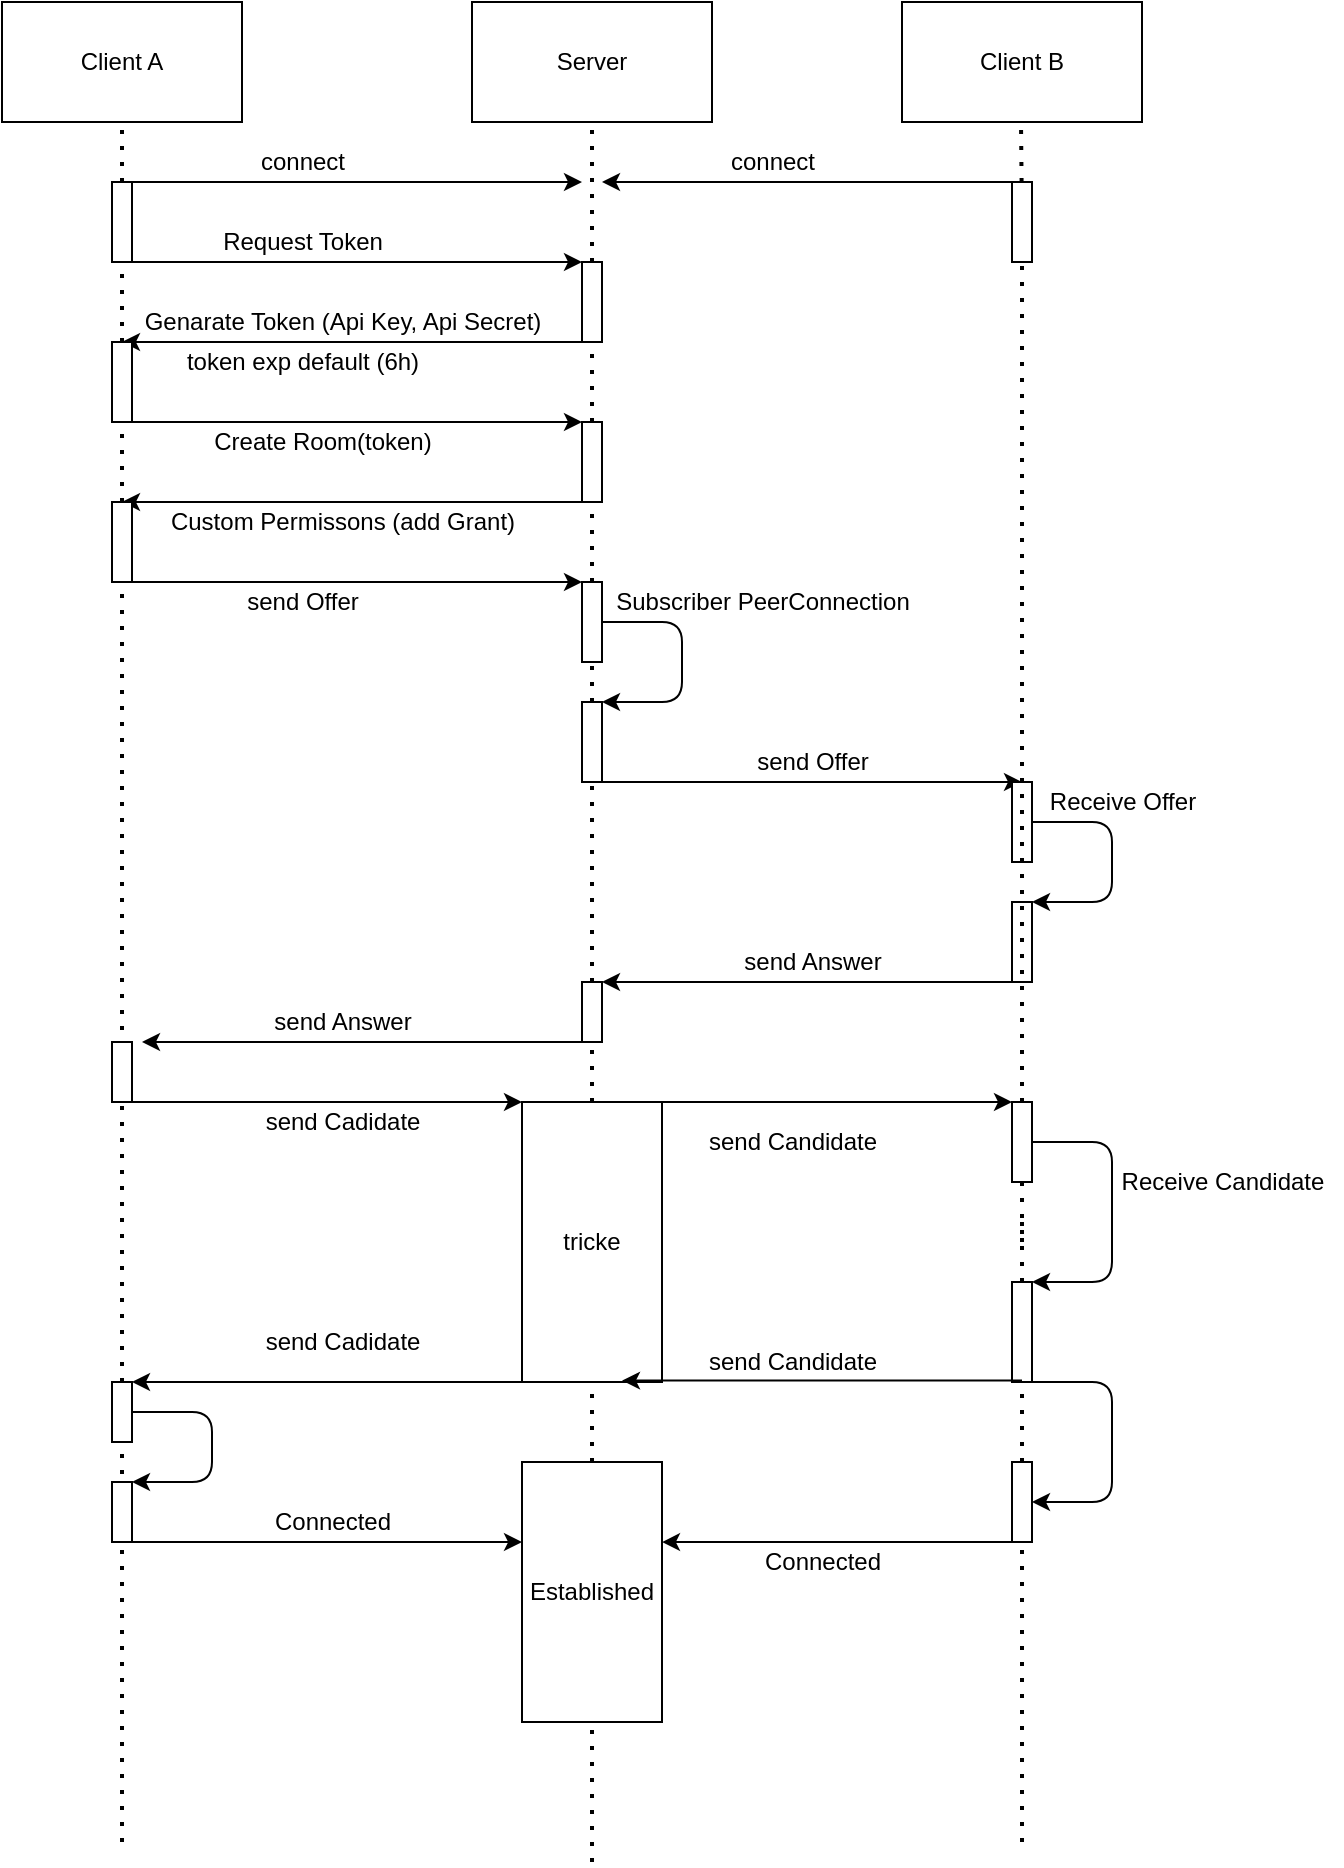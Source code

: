<mxfile>
    <diagram id="mpK-jW6pGtBx1OoPMD7t" name="ServerSDK">
        <mxGraphModel dx="820" dy="575" grid="1" gridSize="10" guides="1" tooltips="1" connect="1" arrows="1" fold="1" page="1" pageScale="1" pageWidth="850" pageHeight="1100" math="0" shadow="0">
            <root>
                <mxCell id="0"/>
                <mxCell id="1" parent="0"/>
                <mxCell id="2" value="Client A" style="rounded=0;whiteSpace=wrap;html=1;" parent="1" vertex="1">
                    <mxGeometry x="70" y="70" width="120" height="60" as="geometry"/>
                </mxCell>
                <mxCell id="3" value="Server" style="rounded=0;whiteSpace=wrap;html=1;" parent="1" vertex="1">
                    <mxGeometry x="305" y="70" width="120" height="60" as="geometry"/>
                </mxCell>
                <mxCell id="4" value="Client B" style="rounded=0;whiteSpace=wrap;html=1;" parent="1" vertex="1">
                    <mxGeometry x="520" y="70" width="120" height="60" as="geometry"/>
                </mxCell>
                <mxCell id="5" value="" style="endArrow=none;dashed=1;html=1;dashPattern=1 3;strokeWidth=2;entryX=0.5;entryY=1;entryDx=0;entryDy=0;startArrow=none;" parent="1" source="8" target="2" edge="1">
                    <mxGeometry width="50" height="50" relative="1" as="geometry">
                        <mxPoint x="130" y="520" as="sourcePoint"/>
                        <mxPoint x="210" y="290" as="targetPoint"/>
                    </mxGeometry>
                </mxCell>
                <mxCell id="6" value="" style="endArrow=none;dashed=1;html=1;dashPattern=1 3;strokeWidth=2;entryX=0.5;entryY=1;entryDx=0;entryDy=0;startArrow=none;" parent="1" edge="1" source="wz0Tx5kWhO18PUsWTQd2-83">
                    <mxGeometry width="50" height="50" relative="1" as="geometry">
                        <mxPoint x="580" y="830" as="sourcePoint"/>
                        <mxPoint x="579.5" y="130" as="targetPoint"/>
                    </mxGeometry>
                </mxCell>
                <mxCell id="7" value="" style="endArrow=none;dashed=1;html=1;dashPattern=1 3;strokeWidth=2;entryX=0.5;entryY=1;entryDx=0;entryDy=0;startArrow=none;" parent="1" source="13" target="3" edge="1">
                    <mxGeometry width="50" height="50" relative="1" as="geometry">
                        <mxPoint x="339.5" y="520" as="sourcePoint"/>
                        <mxPoint x="339.5" y="130" as="targetPoint"/>
                    </mxGeometry>
                </mxCell>
                <mxCell id="8" value="" style="rounded=0;whiteSpace=wrap;html=1;" parent="1" vertex="1">
                    <mxGeometry x="125" y="160" width="10" height="40" as="geometry"/>
                </mxCell>
                <mxCell id="9" value="" style="endArrow=none;dashed=1;html=1;dashPattern=1 3;strokeWidth=2;entryX=0.5;entryY=1;entryDx=0;entryDy=0;startArrow=none;" parent="1" target="8" edge="1" source="26">
                    <mxGeometry width="50" height="50" relative="1" as="geometry">
                        <mxPoint x="130" y="520" as="sourcePoint"/>
                        <mxPoint x="130" y="130" as="targetPoint"/>
                    </mxGeometry>
                </mxCell>
                <mxCell id="10" value="" style="endArrow=classic;html=1;exitX=0.25;exitY=1;exitDx=0;exitDy=0;entryX=0;entryY=0;entryDx=0;entryDy=0;" parent="1" source="8" target="13" edge="1">
                    <mxGeometry width="50" height="50" relative="1" as="geometry">
                        <mxPoint x="210" y="300" as="sourcePoint"/>
                        <mxPoint x="340" y="200" as="targetPoint"/>
                    </mxGeometry>
                </mxCell>
                <mxCell id="11" value="Request Token" style="text;html=1;align=center;verticalAlign=middle;resizable=0;points=[];autosize=1;strokeColor=none;fillColor=none;" parent="1" vertex="1">
                    <mxGeometry x="170" y="180" width="100" height="20" as="geometry"/>
                </mxCell>
                <mxCell id="13" value="" style="rounded=0;whiteSpace=wrap;html=1;" parent="1" vertex="1">
                    <mxGeometry x="360" y="200" width="10" height="40" as="geometry"/>
                </mxCell>
                <mxCell id="14" value="" style="endArrow=none;dashed=1;html=1;dashPattern=1 3;strokeWidth=2;entryX=0.5;entryY=1;entryDx=0;entryDy=0;startArrow=none;" parent="1" target="13" edge="1" source="24">
                    <mxGeometry width="50" height="50" relative="1" as="geometry">
                        <mxPoint x="364.5" y="520" as="sourcePoint"/>
                        <mxPoint x="364.5" y="130" as="targetPoint"/>
                    </mxGeometry>
                </mxCell>
                <mxCell id="15" value="" style="endArrow=classic;html=1;exitX=0.25;exitY=1;exitDx=0;exitDy=0;" parent="1" source="13" edge="1">
                    <mxGeometry width="50" height="50" relative="1" as="geometry">
                        <mxPoint x="260" y="370" as="sourcePoint"/>
                        <mxPoint x="130" y="240" as="targetPoint"/>
                    </mxGeometry>
                </mxCell>
                <mxCell id="16" value="Genarate Token (Api Key, Api Secret)" style="text;html=1;align=center;verticalAlign=middle;resizable=0;points=[];autosize=1;strokeColor=none;fillColor=none;" parent="1" vertex="1">
                    <mxGeometry x="135" y="220" width="210" height="20" as="geometry"/>
                </mxCell>
                <mxCell id="18" value="token exp default (6h)" style="text;html=1;align=center;verticalAlign=middle;resizable=0;points=[];autosize=1;strokeColor=none;fillColor=none;" parent="1" vertex="1">
                    <mxGeometry x="155" y="240" width="130" height="20" as="geometry"/>
                </mxCell>
                <mxCell id="19" value="" style="rounded=0;whiteSpace=wrap;html=1;" parent="1" vertex="1">
                    <mxGeometry x="125" y="240" width="10" height="40" as="geometry"/>
                </mxCell>
                <mxCell id="20" value="" style="endArrow=classic;html=1;exitX=0.5;exitY=1;exitDx=0;exitDy=0;" parent="1" source="19" edge="1">
                    <mxGeometry width="50" height="50" relative="1" as="geometry">
                        <mxPoint x="160" y="370" as="sourcePoint"/>
                        <mxPoint x="360" y="280" as="targetPoint"/>
                    </mxGeometry>
                </mxCell>
                <mxCell id="22" value="Create Room(token)" style="text;html=1;align=center;verticalAlign=middle;resizable=0;points=[];autosize=1;strokeColor=none;fillColor=none;" parent="1" vertex="1">
                    <mxGeometry x="170" y="280" width="120" height="20" as="geometry"/>
                </mxCell>
                <mxCell id="23" value="" style="endArrow=classic;html=1;exitX=0.25;exitY=1;exitDx=0;exitDy=0;" edge="1" parent="1" source="24">
                    <mxGeometry width="50" height="50" relative="1" as="geometry">
                        <mxPoint x="370" y="340" as="sourcePoint"/>
                        <mxPoint x="130" y="320" as="targetPoint"/>
                    </mxGeometry>
                </mxCell>
                <mxCell id="24" value="" style="rounded=0;whiteSpace=wrap;html=1;" vertex="1" parent="1">
                    <mxGeometry x="360" y="280" width="10" height="40" as="geometry"/>
                </mxCell>
                <mxCell id="25" value="" style="endArrow=none;dashed=1;html=1;dashPattern=1 3;strokeWidth=2;entryX=0.5;entryY=1;entryDx=0;entryDy=0;startArrow=none;" edge="1" parent="1" source="30" target="24">
                    <mxGeometry width="50" height="50" relative="1" as="geometry">
                        <mxPoint x="364.5" y="520" as="sourcePoint"/>
                        <mxPoint x="365" y="240" as="targetPoint"/>
                    </mxGeometry>
                </mxCell>
                <mxCell id="26" value="" style="rounded=0;whiteSpace=wrap;html=1;" vertex="1" parent="1">
                    <mxGeometry x="125" y="320" width="10" height="40" as="geometry"/>
                </mxCell>
                <mxCell id="27" value="" style="endArrow=none;dashed=1;html=1;dashPattern=1 3;strokeWidth=2;entryX=0.5;entryY=1;entryDx=0;entryDy=0;startArrow=none;" edge="1" parent="1" source="66" target="26">
                    <mxGeometry width="50" height="50" relative="1" as="geometry">
                        <mxPoint x="130" y="840" as="sourcePoint"/>
                        <mxPoint x="130" y="200" as="targetPoint"/>
                    </mxGeometry>
                </mxCell>
                <mxCell id="28" value="Custom Permissons (add Grant)" style="text;html=1;align=center;verticalAlign=middle;resizable=0;points=[];autosize=1;strokeColor=none;fillColor=none;" vertex="1" parent="1">
                    <mxGeometry x="145" y="320" width="190" height="20" as="geometry"/>
                </mxCell>
                <mxCell id="29" value="" style="endArrow=classic;html=1;exitX=0.5;exitY=1;exitDx=0;exitDy=0;" edge="1" parent="1" source="26">
                    <mxGeometry width="50" height="50" relative="1" as="geometry">
                        <mxPoint x="145" y="400" as="sourcePoint"/>
                        <mxPoint x="360" y="360" as="targetPoint"/>
                    </mxGeometry>
                </mxCell>
                <mxCell id="30" value="" style="rounded=0;whiteSpace=wrap;html=1;" vertex="1" parent="1">
                    <mxGeometry x="360" y="360" width="10" height="40" as="geometry"/>
                </mxCell>
                <mxCell id="31" value="" style="endArrow=none;dashed=1;html=1;dashPattern=1 3;strokeWidth=2;entryX=0.5;entryY=1;entryDx=0;entryDy=0;startArrow=none;" edge="1" parent="1" source="35" target="30">
                    <mxGeometry width="50" height="50" relative="1" as="geometry">
                        <mxPoint x="364.5" y="520" as="sourcePoint"/>
                        <mxPoint x="365" y="320" as="targetPoint"/>
                    </mxGeometry>
                </mxCell>
                <mxCell id="32" value="send Offer" style="text;html=1;align=center;verticalAlign=middle;resizable=0;points=[];autosize=1;strokeColor=none;fillColor=none;" vertex="1" parent="1">
                    <mxGeometry x="185" y="360" width="70" height="20" as="geometry"/>
                </mxCell>
                <mxCell id="33" value="" style="endArrow=classic;html=1;exitX=1;exitY=0.5;exitDx=0;exitDy=0;entryX=1;entryY=0;entryDx=0;entryDy=0;" edge="1" parent="1" source="30" target="35">
                    <mxGeometry width="50" height="50" relative="1" as="geometry">
                        <mxPoint x="140" y="450" as="sourcePoint"/>
                        <mxPoint x="365" y="420" as="targetPoint"/>
                        <Array as="points">
                            <mxPoint x="410" y="380"/>
                            <mxPoint x="410" y="420"/>
                        </Array>
                    </mxGeometry>
                </mxCell>
                <mxCell id="34" value="Subscriber PeerConnection" style="text;html=1;align=center;verticalAlign=middle;resizable=0;points=[];autosize=1;strokeColor=none;fillColor=none;" vertex="1" parent="1">
                    <mxGeometry x="370" y="360" width="160" height="20" as="geometry"/>
                </mxCell>
                <mxCell id="35" value="" style="rounded=0;whiteSpace=wrap;html=1;" vertex="1" parent="1">
                    <mxGeometry x="360" y="420" width="10" height="40" as="geometry"/>
                </mxCell>
                <mxCell id="36" value="" style="endArrow=none;dashed=1;html=1;dashPattern=1 3;strokeWidth=2;entryX=0.5;entryY=1;entryDx=0;entryDy=0;startArrow=none;" edge="1" parent="1" source="45" target="35">
                    <mxGeometry width="50" height="50" relative="1" as="geometry">
                        <mxPoint x="365" y="710" as="sourcePoint"/>
                        <mxPoint x="365" y="400" as="targetPoint"/>
                    </mxGeometry>
                </mxCell>
                <mxCell id="37" value="" style="endArrow=classic;html=1;exitX=0.5;exitY=1;exitDx=0;exitDy=0;" edge="1" parent="1">
                    <mxGeometry width="50" height="50" relative="1" as="geometry">
                        <mxPoint x="360" y="460" as="sourcePoint"/>
                        <mxPoint x="580" y="460" as="targetPoint"/>
                    </mxGeometry>
                </mxCell>
                <mxCell id="38" value="send Offer" style="text;html=1;align=center;verticalAlign=middle;resizable=0;points=[];autosize=1;strokeColor=none;fillColor=none;" vertex="1" parent="1">
                    <mxGeometry x="440" y="440" width="70" height="20" as="geometry"/>
                </mxCell>
                <mxCell id="39" value="" style="rounded=0;whiteSpace=wrap;html=1;" vertex="1" parent="1">
                    <mxGeometry x="575" y="460" width="10" height="40" as="geometry"/>
                </mxCell>
                <mxCell id="40" value="" style="endArrow=classic;html=1;exitX=1;exitY=0.5;exitDx=0;exitDy=0;entryX=1;entryY=0;entryDx=0;entryDy=0;" edge="1" parent="1">
                    <mxGeometry width="50" height="50" relative="1" as="geometry">
                        <mxPoint x="585" y="480" as="sourcePoint"/>
                        <mxPoint x="585" y="520" as="targetPoint"/>
                        <Array as="points">
                            <mxPoint x="625" y="480"/>
                            <mxPoint x="625" y="520"/>
                        </Array>
                    </mxGeometry>
                </mxCell>
                <mxCell id="41" value="" style="rounded=0;whiteSpace=wrap;html=1;" vertex="1" parent="1">
                    <mxGeometry x="575" y="520" width="10" height="40" as="geometry"/>
                </mxCell>
                <mxCell id="42" value="" style="endArrow=classic;html=1;exitX=0.25;exitY=1;exitDx=0;exitDy=0;" edge="1" parent="1" source="41">
                    <mxGeometry width="50" height="50" relative="1" as="geometry">
                        <mxPoint x="370" y="470" as="sourcePoint"/>
                        <mxPoint x="370" y="560" as="targetPoint"/>
                    </mxGeometry>
                </mxCell>
                <mxCell id="43" value="Receive Offer" style="text;html=1;align=center;verticalAlign=middle;resizable=0;points=[];autosize=1;strokeColor=none;fillColor=none;" vertex="1" parent="1">
                    <mxGeometry x="585" y="460" width="90" height="20" as="geometry"/>
                </mxCell>
                <mxCell id="44" value="send Answer" style="text;html=1;align=center;verticalAlign=middle;resizable=0;points=[];autosize=1;strokeColor=none;fillColor=none;" vertex="1" parent="1">
                    <mxGeometry x="435" y="540" width="80" height="20" as="geometry"/>
                </mxCell>
                <mxCell id="45" value="" style="rounded=0;whiteSpace=wrap;html=1;" vertex="1" parent="1">
                    <mxGeometry x="360" y="560" width="10" height="30" as="geometry"/>
                </mxCell>
                <mxCell id="46" value="" style="endArrow=none;dashed=1;html=1;dashPattern=1 3;strokeWidth=2;entryX=0.5;entryY=1;entryDx=0;entryDy=0;startArrow=none;" edge="1" parent="1" source="51" target="45">
                    <mxGeometry width="50" height="50" relative="1" as="geometry">
                        <mxPoint x="365" y="710" as="sourcePoint"/>
                        <mxPoint x="365" y="460" as="targetPoint"/>
                    </mxGeometry>
                </mxCell>
                <mxCell id="47" value="" style="endArrow=classic;html=1;exitX=0.25;exitY=1;exitDx=0;exitDy=0;" edge="1" parent="1">
                    <mxGeometry width="50" height="50" relative="1" as="geometry">
                        <mxPoint x="362.5" y="590" as="sourcePoint"/>
                        <mxPoint x="140" y="590" as="targetPoint"/>
                    </mxGeometry>
                </mxCell>
                <mxCell id="48" value="" style="rounded=0;whiteSpace=wrap;html=1;" vertex="1" parent="1">
                    <mxGeometry x="125" y="590" width="10" height="30" as="geometry"/>
                </mxCell>
                <mxCell id="49" value="send Answer" style="text;html=1;align=center;verticalAlign=middle;resizable=0;points=[];autosize=1;strokeColor=none;fillColor=none;" vertex="1" parent="1">
                    <mxGeometry x="200" y="570" width="80" height="20" as="geometry"/>
                </mxCell>
                <mxCell id="50" value="" style="endArrow=classic;html=1;exitX=0.5;exitY=1;exitDx=0;exitDy=0;entryX=0;entryY=0;entryDx=0;entryDy=0;" edge="1" parent="1" target="51">
                    <mxGeometry width="50" height="50" relative="1" as="geometry">
                        <mxPoint x="130" y="620" as="sourcePoint"/>
                        <mxPoint x="360" y="620" as="targetPoint"/>
                    </mxGeometry>
                </mxCell>
                <mxCell id="51" value="tricke" style="rounded=0;whiteSpace=wrap;html=1;" vertex="1" parent="1">
                    <mxGeometry x="330" y="620" width="70" height="140" as="geometry"/>
                </mxCell>
                <mxCell id="52" value="" style="endArrow=none;dashed=1;html=1;dashPattern=1 3;strokeWidth=2;entryX=0.5;entryY=1;entryDx=0;entryDy=0;startArrow=none;" edge="1" parent="1" source="75" target="51">
                    <mxGeometry width="50" height="50" relative="1" as="geometry">
                        <mxPoint x="365" y="1000" as="sourcePoint"/>
                        <mxPoint x="365" y="590" as="targetPoint"/>
                    </mxGeometry>
                </mxCell>
                <mxCell id="53" value="send Cadidate" style="text;html=1;align=center;verticalAlign=middle;resizable=0;points=[];autosize=1;strokeColor=none;fillColor=none;" vertex="1" parent="1">
                    <mxGeometry x="195" y="620" width="90" height="20" as="geometry"/>
                </mxCell>
                <mxCell id="54" value="" style="endArrow=classic;html=1;exitX=0.5;exitY=0;exitDx=0;exitDy=0;entryX=0;entryY=0;entryDx=0;entryDy=0;" edge="1" parent="1" source="51" target="58">
                    <mxGeometry width="50" height="50" relative="1" as="geometry">
                        <mxPoint x="360" y="650" as="sourcePoint"/>
                        <mxPoint x="580" y="620" as="targetPoint"/>
                    </mxGeometry>
                </mxCell>
                <mxCell id="55" value="send Candidate" style="text;html=1;align=center;verticalAlign=middle;resizable=0;points=[];autosize=1;strokeColor=none;fillColor=none;" vertex="1" parent="1">
                    <mxGeometry x="415" y="630" width="100" height="20" as="geometry"/>
                </mxCell>
                <mxCell id="57" value="" style="endArrow=none;dashed=1;html=1;dashPattern=1 3;strokeWidth=2;entryX=0.5;entryY=1;entryDx=0;entryDy=0;" edge="1" parent="1">
                    <mxGeometry width="50" height="50" relative="1" as="geometry">
                        <mxPoint x="580" y="680" as="sourcePoint"/>
                        <mxPoint x="580" y="690" as="targetPoint"/>
                    </mxGeometry>
                </mxCell>
                <mxCell id="59" value="" style="endArrow=classic;html=1;exitX=1;exitY=0.5;exitDx=0;exitDy=0;entryX=1;entryY=0;entryDx=0;entryDy=0;" edge="1" parent="1" source="58">
                    <mxGeometry width="50" height="50" relative="1" as="geometry">
                        <mxPoint x="585" y="670.0" as="sourcePoint"/>
                        <mxPoint x="585" y="710.0" as="targetPoint"/>
                        <Array as="points">
                            <mxPoint x="625" y="640"/>
                            <mxPoint x="625" y="710"/>
                        </Array>
                    </mxGeometry>
                </mxCell>
                <mxCell id="60" value="" style="rounded=0;whiteSpace=wrap;html=1;" vertex="1" parent="1">
                    <mxGeometry x="575" y="710" width="10" height="50" as="geometry"/>
                </mxCell>
                <mxCell id="61" value="" style="endArrow=none;dashed=1;html=1;dashPattern=1 3;strokeWidth=2;entryX=0.5;entryY=1;entryDx=0;entryDy=0;startArrow=none;" edge="1" parent="1" source="79" target="60">
                    <mxGeometry width="50" height="50" relative="1" as="geometry">
                        <mxPoint x="580" y="990" as="sourcePoint"/>
                        <mxPoint x="579.5" y="130" as="targetPoint"/>
                    </mxGeometry>
                </mxCell>
                <mxCell id="62" value="Receive Candidate" style="text;html=1;align=center;verticalAlign=middle;resizable=0;points=[];autosize=1;strokeColor=none;fillColor=none;" vertex="1" parent="1">
                    <mxGeometry x="620" y="650" width="120" height="20" as="geometry"/>
                </mxCell>
                <mxCell id="63" value="" style="endArrow=classic;html=1;" edge="1" parent="1">
                    <mxGeometry width="50" height="50" relative="1" as="geometry">
                        <mxPoint x="580" y="759.31" as="sourcePoint"/>
                        <mxPoint x="380.0" y="759.31" as="targetPoint"/>
                    </mxGeometry>
                </mxCell>
                <mxCell id="64" value="send Candidate" style="text;html=1;align=center;verticalAlign=middle;resizable=0;points=[];autosize=1;strokeColor=none;fillColor=none;" vertex="1" parent="1">
                    <mxGeometry x="415" y="740" width="100" height="20" as="geometry"/>
                </mxCell>
                <mxCell id="65" value="" style="endArrow=classic;html=1;exitX=0;exitY=1;exitDx=0;exitDy=0;entryX=1;entryY=0;entryDx=0;entryDy=0;" edge="1" parent="1" source="51" target="66">
                    <mxGeometry width="50" height="50" relative="1" as="geometry">
                        <mxPoint x="590" y="760" as="sourcePoint"/>
                        <mxPoint x="130" y="750" as="targetPoint"/>
                    </mxGeometry>
                </mxCell>
                <mxCell id="66" value="" style="rounded=0;whiteSpace=wrap;html=1;" vertex="1" parent="1">
                    <mxGeometry x="125" y="760" width="10" height="30" as="geometry"/>
                </mxCell>
                <mxCell id="67" value="" style="endArrow=none;dashed=1;html=1;dashPattern=1 3;strokeWidth=2;entryX=0.5;entryY=1;entryDx=0;entryDy=0;" edge="1" parent="1" target="66">
                    <mxGeometry width="50" height="50" relative="1" as="geometry">
                        <mxPoint x="130" y="990" as="sourcePoint"/>
                        <mxPoint x="130" y="360" as="targetPoint"/>
                    </mxGeometry>
                </mxCell>
                <mxCell id="58" value="" style="rounded=0;whiteSpace=wrap;html=1;" vertex="1" parent="1">
                    <mxGeometry x="575" y="620" width="10" height="40" as="geometry"/>
                </mxCell>
                <mxCell id="68" value="" style="endArrow=none;dashed=1;html=1;dashPattern=1 3;strokeWidth=2;entryX=0.5;entryY=1;entryDx=0;entryDy=0;startArrow=none;" edge="1" parent="1" source="60" target="58">
                    <mxGeometry width="50" height="50" relative="1" as="geometry">
                        <mxPoint x="579.983" y="710" as="sourcePoint"/>
                        <mxPoint x="579.5" y="130" as="targetPoint"/>
                    </mxGeometry>
                </mxCell>
                <mxCell id="69" value="send Cadidate" style="text;html=1;align=center;verticalAlign=middle;resizable=0;points=[];autosize=1;strokeColor=none;fillColor=none;" vertex="1" parent="1">
                    <mxGeometry x="195" y="730" width="90" height="20" as="geometry"/>
                </mxCell>
                <mxCell id="71" value="" style="endArrow=classic;html=1;exitX=1;exitY=0.5;exitDx=0;exitDy=0;entryX=1;entryY=0;entryDx=0;entryDy=0;" edge="1" parent="1" source="66">
                    <mxGeometry width="50" height="50" relative="1" as="geometry">
                        <mxPoint x="135" y="770" as="sourcePoint"/>
                        <mxPoint x="135" y="810" as="targetPoint"/>
                        <Array as="points">
                            <mxPoint x="175" y="775"/>
                            <mxPoint x="175" y="810"/>
                        </Array>
                    </mxGeometry>
                </mxCell>
                <mxCell id="72" value="" style="rounded=0;whiteSpace=wrap;html=1;" vertex="1" parent="1">
                    <mxGeometry x="125" y="810" width="10" height="30" as="geometry"/>
                </mxCell>
                <mxCell id="73" value="" style="endArrow=classic;html=1;exitX=0.75;exitY=1;exitDx=0;exitDy=0;entryX=0;entryY=0.308;entryDx=0;entryDy=0;entryPerimeter=0;" edge="1" parent="1" source="72" target="75">
                    <mxGeometry width="50" height="50" relative="1" as="geometry">
                        <mxPoint x="140" y="630" as="sourcePoint"/>
                        <mxPoint x="360" y="840" as="targetPoint"/>
                    </mxGeometry>
                </mxCell>
                <mxCell id="74" value="Connected" style="text;html=1;align=center;verticalAlign=middle;resizable=0;points=[];autosize=1;strokeColor=none;fillColor=none;" vertex="1" parent="1">
                    <mxGeometry x="200" y="820" width="70" height="20" as="geometry"/>
                </mxCell>
                <mxCell id="75" value="Established" style="rounded=0;whiteSpace=wrap;html=1;" vertex="1" parent="1">
                    <mxGeometry x="330" y="800" width="70" height="130" as="geometry"/>
                </mxCell>
                <mxCell id="76" value="" style="endArrow=none;dashed=1;html=1;dashPattern=1 3;strokeWidth=2;entryX=0.5;entryY=1;entryDx=0;entryDy=0;" edge="1" parent="1" target="75">
                    <mxGeometry width="50" height="50" relative="1" as="geometry">
                        <mxPoint x="365" y="1000" as="sourcePoint"/>
                        <mxPoint x="365" y="750" as="targetPoint"/>
                    </mxGeometry>
                </mxCell>
                <mxCell id="77" value="" style="endArrow=classic;html=1;exitX=0.5;exitY=1;exitDx=0;exitDy=0;entryX=1;entryY=0.308;entryDx=0;entryDy=0;entryPerimeter=0;" edge="1" parent="1" source="79" target="75">
                    <mxGeometry width="50" height="50" relative="1" as="geometry">
                        <mxPoint x="580" y="833" as="sourcePoint"/>
                        <mxPoint x="410" y="840" as="targetPoint"/>
                    </mxGeometry>
                </mxCell>
                <mxCell id="78" value="Connected" style="text;html=1;align=center;verticalAlign=middle;resizable=0;points=[];autosize=1;strokeColor=none;fillColor=none;" vertex="1" parent="1">
                    <mxGeometry x="445" y="840" width="70" height="20" as="geometry"/>
                </mxCell>
                <mxCell id="79" value="" style="rounded=0;whiteSpace=wrap;html=1;" vertex="1" parent="1">
                    <mxGeometry x="575" y="800" width="10" height="40" as="geometry"/>
                </mxCell>
                <mxCell id="80" value="" style="endArrow=none;dashed=1;html=1;dashPattern=1 3;strokeWidth=2;entryX=0.5;entryY=1;entryDx=0;entryDy=0;startArrow=none;" edge="1" parent="1" target="79">
                    <mxGeometry width="50" height="50" relative="1" as="geometry">
                        <mxPoint x="580" y="990" as="sourcePoint"/>
                        <mxPoint x="580" y="750" as="targetPoint"/>
                    </mxGeometry>
                </mxCell>
                <mxCell id="81" value="" style="endArrow=classic;html=1;exitX=1;exitY=1;exitDx=0;exitDy=0;entryX=1;entryY=0;entryDx=0;entryDy=0;" edge="1" parent="1" source="60">
                    <mxGeometry width="50" height="50" relative="1" as="geometry">
                        <mxPoint x="585" y="750" as="sourcePoint"/>
                        <mxPoint x="585" y="820" as="targetPoint"/>
                        <Array as="points">
                            <mxPoint x="625" y="760"/>
                            <mxPoint x="625" y="820"/>
                        </Array>
                    </mxGeometry>
                </mxCell>
                <mxCell id="wz0Tx5kWhO18PUsWTQd2-81" value="" style="endArrow=classic;html=1;exitX=0.5;exitY=0;exitDx=0;exitDy=0;" edge="1" parent="1" source="8">
                    <mxGeometry width="50" height="50" relative="1" as="geometry">
                        <mxPoint x="490" y="230" as="sourcePoint"/>
                        <mxPoint x="360" y="160" as="targetPoint"/>
                    </mxGeometry>
                </mxCell>
                <mxCell id="wz0Tx5kWhO18PUsWTQd2-82" value="" style="endArrow=classic;html=1;exitX=0.5;exitY=0;exitDx=0;exitDy=0;" edge="1" parent="1" source="wz0Tx5kWhO18PUsWTQd2-83">
                    <mxGeometry width="50" height="50" relative="1" as="geometry">
                        <mxPoint x="500" y="205" as="sourcePoint"/>
                        <mxPoint x="370" y="160" as="targetPoint"/>
                    </mxGeometry>
                </mxCell>
                <mxCell id="wz0Tx5kWhO18PUsWTQd2-83" value="" style="rounded=0;whiteSpace=wrap;html=1;" vertex="1" parent="1">
                    <mxGeometry x="575" y="160" width="10" height="40" as="geometry"/>
                </mxCell>
                <mxCell id="wz0Tx5kWhO18PUsWTQd2-84" value="" style="endArrow=none;dashed=1;html=1;dashPattern=1 3;strokeWidth=2;entryX=0.5;entryY=1;entryDx=0;entryDy=0;startArrow=none;" edge="1" parent="1" source="58" target="wz0Tx5kWhO18PUsWTQd2-83">
                    <mxGeometry width="50" height="50" relative="1" as="geometry">
                        <mxPoint x="579.98" y="620" as="sourcePoint"/>
                        <mxPoint x="579.5" y="130" as="targetPoint"/>
                    </mxGeometry>
                </mxCell>
                <mxCell id="wz0Tx5kWhO18PUsWTQd2-85" value="connect" style="text;html=1;align=center;verticalAlign=middle;resizable=0;points=[];autosize=1;strokeColor=none;fillColor=none;" vertex="1" parent="1">
                    <mxGeometry x="425" y="140" width="60" height="20" as="geometry"/>
                </mxCell>
                <mxCell id="wz0Tx5kWhO18PUsWTQd2-86" value="connect" style="text;html=1;align=center;verticalAlign=middle;resizable=0;points=[];autosize=1;strokeColor=none;fillColor=none;" vertex="1" parent="1">
                    <mxGeometry x="190" y="140" width="60" height="20" as="geometry"/>
                </mxCell>
            </root>
        </mxGraphModel>
    </diagram>
    <diagram id="81z0ksTy88FnZCzdZ3dD" name="Method">
        <mxGraphModel dx="1171" dy="821" grid="1" gridSize="10" guides="1" tooltips="1" connect="1" arrows="1" fold="1" page="1" pageScale="1" pageWidth="850" pageHeight="1100" math="0" shadow="0">
            <root>
                <mxCell id="RgUU7Jsw3HFdRPl-sW22-0"/>
                <mxCell id="RgUU7Jsw3HFdRPl-sW22-1" parent="RgUU7Jsw3HFdRPl-sW22-0"/>
                <mxCell id="RgUU7Jsw3HFdRPl-sW22-2" value="Server" style="rounded=0;whiteSpace=wrap;html=1;" vertex="1" parent="RgUU7Jsw3HFdRPl-sW22-1">
                    <mxGeometry x="80" y="260" width="120" height="60" as="geometry"/>
                </mxCell>
                <mxCell id="RgUU7Jsw3HFdRPl-sW22-3" value="Access Token" style="rounded=0;whiteSpace=wrap;html=1;" vertex="1" parent="RgUU7Jsw3HFdRPl-sW22-1">
                    <mxGeometry x="280" y="40" width="120" height="60" as="geometry"/>
                </mxCell>
                <mxCell id="RgUU7Jsw3HFdRPl-sW22-4" value="Room Service Client" style="rounded=0;whiteSpace=wrap;html=1;" vertex="1" parent="RgUU7Jsw3HFdRPl-sW22-1">
                    <mxGeometry x="280" y="200" width="120" height="60" as="geometry"/>
                </mxCell>
                <mxCell id="RgUU7Jsw3HFdRPl-sW22-5" value="TokenVerifier" style="rounded=0;whiteSpace=wrap;html=1;" vertex="1" parent="RgUU7Jsw3HFdRPl-sW22-1">
                    <mxGeometry x="280" y="340" width="120" height="60" as="geometry"/>
                </mxCell>
                <mxCell id="RgUU7Jsw3HFdRPl-sW22-6" value="webHookReceiver" style="rounded=0;whiteSpace=wrap;html=1;" vertex="1" parent="RgUU7Jsw3HFdRPl-sW22-1">
                    <mxGeometry x="280" y="470" width="120" height="60" as="geometry"/>
                </mxCell>
                <mxCell id="RgUU7Jsw3HFdRPl-sW22-7" value="" style="endArrow=classic;html=1;exitX=1;exitY=0.5;exitDx=0;exitDy=0;entryX=0;entryY=0.5;entryDx=0;entryDy=0;" edge="1" parent="RgUU7Jsw3HFdRPl-sW22-1" source="RgUU7Jsw3HFdRPl-sW22-2" target="RgUU7Jsw3HFdRPl-sW22-3">
                    <mxGeometry width="50" height="50" relative="1" as="geometry">
                        <mxPoint x="190" y="430" as="sourcePoint"/>
                        <mxPoint x="240" y="380" as="targetPoint"/>
                    </mxGeometry>
                </mxCell>
                <mxCell id="RgUU7Jsw3HFdRPl-sW22-8" value="" style="endArrow=classic;html=1;entryX=0;entryY=0.5;entryDx=0;entryDy=0;" edge="1" parent="RgUU7Jsw3HFdRPl-sW22-1" target="RgUU7Jsw3HFdRPl-sW22-4">
                    <mxGeometry width="50" height="50" relative="1" as="geometry">
                        <mxPoint x="200" y="290" as="sourcePoint"/>
                        <mxPoint x="290" y="130" as="targetPoint"/>
                    </mxGeometry>
                </mxCell>
                <mxCell id="RgUU7Jsw3HFdRPl-sW22-9" value="" style="endArrow=classic;html=1;entryX=0;entryY=0.5;entryDx=0;entryDy=0;exitX=1;exitY=0.5;exitDx=0;exitDy=0;" edge="1" parent="RgUU7Jsw3HFdRPl-sW22-1" source="RgUU7Jsw3HFdRPl-sW22-2" target="RgUU7Jsw3HFdRPl-sW22-5">
                    <mxGeometry width="50" height="50" relative="1" as="geometry">
                        <mxPoint x="210" y="290" as="sourcePoint"/>
                        <mxPoint x="290" y="240" as="targetPoint"/>
                    </mxGeometry>
                </mxCell>
                <mxCell id="RgUU7Jsw3HFdRPl-sW22-10" value="" style="endArrow=classic;html=1;exitX=1.017;exitY=0.63;exitDx=0;exitDy=0;exitPerimeter=0;entryX=0;entryY=0.5;entryDx=0;entryDy=0;" edge="1" parent="RgUU7Jsw3HFdRPl-sW22-1" source="RgUU7Jsw3HFdRPl-sW22-2" target="RgUU7Jsw3HFdRPl-sW22-6">
                    <mxGeometry width="50" height="50" relative="1" as="geometry">
                        <mxPoint x="160" y="530" as="sourcePoint"/>
                        <mxPoint x="210" y="480" as="targetPoint"/>
                    </mxGeometry>
                </mxCell>
                <mxCell id="RgUU7Jsw3HFdRPl-sW22-13" value="" style="endArrow=classic;html=1;exitX=1;exitY=0.5;exitDx=0;exitDy=0;entryX=0;entryY=0.5;entryDx=0;entryDy=0;startArrow=none;" edge="1" parent="RgUU7Jsw3HFdRPl-sW22-1" source="RgUU7Jsw3HFdRPl-sW22-22" target="RgUU7Jsw3HFdRPl-sW22-14">
                    <mxGeometry width="50" height="50" relative="1" as="geometry">
                        <mxPoint x="530" y="260" as="sourcePoint"/>
                        <mxPoint x="480" y="80" as="targetPoint"/>
                    </mxGeometry>
                </mxCell>
                <mxCell id="RgUU7Jsw3HFdRPl-sW22-14" value="Api Key, Api Secrect" style="rounded=0;whiteSpace=wrap;html=1;" vertex="1" parent="RgUU7Jsw3HFdRPl-sW22-1">
                    <mxGeometry x="540" y="10" width="180" height="30" as="geometry"/>
                </mxCell>
                <mxCell id="RgUU7Jsw3HFdRPl-sW22-15" value="Add Grant()" style="rounded=0;whiteSpace=wrap;html=1;" vertex="1" parent="RgUU7Jsw3HFdRPl-sW22-1">
                    <mxGeometry x="540" y="55" width="180" height="30" as="geometry"/>
                </mxCell>
                <mxCell id="RgUU7Jsw3HFdRPl-sW22-16" value="" style="endArrow=classic;html=1;exitX=1;exitY=0.5;exitDx=0;exitDy=0;entryX=0;entryY=0.5;entryDx=0;entryDy=0;startArrow=none;" edge="1" parent="RgUU7Jsw3HFdRPl-sW22-1" source="RgUU7Jsw3HFdRPl-sW22-23" target="RgUU7Jsw3HFdRPl-sW22-15">
                    <mxGeometry width="50" height="50" relative="1" as="geometry">
                        <mxPoint x="410" y="130" as="sourcePoint"/>
                        <mxPoint x="490" y="60" as="targetPoint"/>
                    </mxGeometry>
                </mxCell>
                <mxCell id="RgUU7Jsw3HFdRPl-sW22-17" value="( identify, ttl)" style="rounded=0;whiteSpace=wrap;html=1;" vertex="1" parent="RgUU7Jsw3HFdRPl-sW22-1">
                    <mxGeometry x="537.5" y="100" width="182.5" height="30" as="geometry"/>
                </mxCell>
                <mxCell id="RgUU7Jsw3HFdRPl-sW22-18" value="" style="endArrow=classic;html=1;exitX=1;exitY=0.5;exitDx=0;exitDy=0;entryX=0;entryY=0.5;entryDx=0;entryDy=0;startArrow=none;" edge="1" parent="RgUU7Jsw3HFdRPl-sW22-1" source="RgUU7Jsw3HFdRPl-sW22-24" target="RgUU7Jsw3HFdRPl-sW22-17">
                    <mxGeometry width="50" height="50" relative="1" as="geometry">
                        <mxPoint x="410" y="80" as="sourcePoint"/>
                        <mxPoint x="485" y="75" as="targetPoint"/>
                    </mxGeometry>
                </mxCell>
                <mxCell id="RgUU7Jsw3HFdRPl-sW22-19" value="Api Key, Api Secrect" style="rounded=0;whiteSpace=wrap;html=1;" vertex="1" parent="RgUU7Jsw3HFdRPl-sW22-1">
                    <mxGeometry x="540" y="190" width="180" height="30" as="geometry"/>
                </mxCell>
                <mxCell id="RgUU7Jsw3HFdRPl-sW22-20" value="" style="endArrow=classic;html=1;exitX=1;exitY=0.5;exitDx=0;exitDy=0;entryX=0;entryY=0.5;entryDx=0;entryDy=0;startArrow=none;" edge="1" parent="RgUU7Jsw3HFdRPl-sW22-1" source="RgUU7Jsw3HFdRPl-sW22-21" target="RgUU7Jsw3HFdRPl-sW22-19">
                    <mxGeometry width="50" height="50" relative="1" as="geometry">
                        <mxPoint x="410" y="80" as="sourcePoint"/>
                        <mxPoint x="480" y="25" as="targetPoint"/>
                    </mxGeometry>
                </mxCell>
                <mxCell id="RgUU7Jsw3HFdRPl-sW22-23" value="methods" style="text;html=1;align=center;verticalAlign=middle;resizable=0;points=[];autosize=1;strokeColor=none;fillColor=none;" vertex="1" parent="RgUU7Jsw3HFdRPl-sW22-1">
                    <mxGeometry x="435" y="60" width="60" height="20" as="geometry"/>
                </mxCell>
                <mxCell id="RgUU7Jsw3HFdRPl-sW22-25" value="" style="endArrow=none;html=1;exitX=1;exitY=0.5;exitDx=0;exitDy=0;entryX=0;entryY=0.5;entryDx=0;entryDy=0;" edge="1" parent="RgUU7Jsw3HFdRPl-sW22-1" source="RgUU7Jsw3HFdRPl-sW22-3" target="RgUU7Jsw3HFdRPl-sW22-23">
                    <mxGeometry width="50" height="50" relative="1" as="geometry">
                        <mxPoint x="400.0" y="70" as="sourcePoint"/>
                        <mxPoint x="540" y="70" as="targetPoint"/>
                    </mxGeometry>
                </mxCell>
                <mxCell id="RgUU7Jsw3HFdRPl-sW22-22" value="generate" style="text;html=1;align=center;verticalAlign=middle;resizable=0;points=[];autosize=1;strokeColor=none;fillColor=none;" vertex="1" parent="RgUU7Jsw3HFdRPl-sW22-1">
                    <mxGeometry x="435" y="15" width="60" height="20" as="geometry"/>
                </mxCell>
                <mxCell id="RgUU7Jsw3HFdRPl-sW22-26" value="" style="endArrow=none;html=1;exitX=1;exitY=0.5;exitDx=0;exitDy=0;entryX=0;entryY=0.5;entryDx=0;entryDy=0;" edge="1" parent="RgUU7Jsw3HFdRPl-sW22-1" source="RgUU7Jsw3HFdRPl-sW22-3" target="RgUU7Jsw3HFdRPl-sW22-22">
                    <mxGeometry width="50" height="50" relative="1" as="geometry">
                        <mxPoint x="400.0" y="70" as="sourcePoint"/>
                        <mxPoint x="540" y="25" as="targetPoint"/>
                    </mxGeometry>
                </mxCell>
                <mxCell id="RgUU7Jsw3HFdRPl-sW22-24" value="&lt;span style=&quot;color: rgb(240 , 240 , 240) ; font-family: &amp;#34;helvetica&amp;#34; ; font-size: 12px ; font-style: normal ; font-weight: 400 ; letter-spacing: normal ; text-align: center ; text-indent: 0px ; text-transform: none ; word-spacing: 0px ; background-color: rgb(42 , 42 , 42) ; display: inline ; float: none&quot;&gt;propertices&lt;/span&gt;" style="text;whiteSpace=wrap;html=1;" vertex="1" parent="RgUU7Jsw3HFdRPl-sW22-1">
                    <mxGeometry x="435" y="100" width="65" height="30" as="geometry"/>
                </mxCell>
                <mxCell id="RgUU7Jsw3HFdRPl-sW22-27" value="" style="endArrow=none;html=1;exitX=1;exitY=0.5;exitDx=0;exitDy=0;entryX=0;entryY=0.5;entryDx=0;entryDy=0;" edge="1" parent="RgUU7Jsw3HFdRPl-sW22-1" source="RgUU7Jsw3HFdRPl-sW22-3" target="RgUU7Jsw3HFdRPl-sW22-24">
                    <mxGeometry width="50" height="50" relative="1" as="geometry">
                        <mxPoint x="400.0" y="70" as="sourcePoint"/>
                        <mxPoint x="537.5" y="115" as="targetPoint"/>
                    </mxGeometry>
                </mxCell>
                <mxCell id="RgUU7Jsw3HFdRPl-sW22-28" value="createRoom(), deleteRoom(), getParticipant(), listParticipant(), listRooms(),..." style="rounded=0;whiteSpace=wrap;html=1;" vertex="1" parent="RgUU7Jsw3HFdRPl-sW22-1">
                    <mxGeometry x="540" y="240" width="180" height="60" as="geometry"/>
                </mxCell>
                <mxCell id="RgUU7Jsw3HFdRPl-sW22-29" value="" style="endArrow=classic;html=1;entryX=0;entryY=0.5;entryDx=0;entryDy=0;startArrow=none;" edge="1" parent="RgUU7Jsw3HFdRPl-sW22-1" source="RgUU7Jsw3HFdRPl-sW22-31" target="RgUU7Jsw3HFdRPl-sW22-28">
                    <mxGeometry width="50" height="50" relative="1" as="geometry">
                        <mxPoint x="400" y="230" as="sourcePoint"/>
                        <mxPoint x="550" y="215" as="targetPoint"/>
                    </mxGeometry>
                </mxCell>
                <mxCell id="RgUU7Jsw3HFdRPl-sW22-31" value="methods" style="text;html=1;align=center;verticalAlign=middle;resizable=0;points=[];autosize=1;strokeColor=none;fillColor=none;" vertex="1" parent="RgUU7Jsw3HFdRPl-sW22-1">
                    <mxGeometry x="437.5" y="260" width="60" height="20" as="geometry"/>
                </mxCell>
                <mxCell id="RgUU7Jsw3HFdRPl-sW22-32" value="" style="endArrow=none;html=1;entryX=0;entryY=0.5;entryDx=0;entryDy=0;" edge="1" parent="RgUU7Jsw3HFdRPl-sW22-1" target="RgUU7Jsw3HFdRPl-sW22-31">
                    <mxGeometry width="50" height="50" relative="1" as="geometry">
                        <mxPoint x="400.0" y="230" as="sourcePoint"/>
                        <mxPoint x="540" y="270" as="targetPoint"/>
                    </mxGeometry>
                </mxCell>
                <mxCell id="RgUU7Jsw3HFdRPl-sW22-21" value="requires" style="text;html=1;align=center;verticalAlign=middle;resizable=0;points=[];autosize=1;strokeColor=none;fillColor=none;" vertex="1" parent="RgUU7Jsw3HFdRPl-sW22-1">
                    <mxGeometry x="435" y="195" width="60" height="20" as="geometry"/>
                </mxCell>
                <mxCell id="RgUU7Jsw3HFdRPl-sW22-33" value="" style="endArrow=none;html=1;exitX=1;exitY=0.5;exitDx=0;exitDy=0;entryX=0;entryY=0.5;entryDx=0;entryDy=0;" edge="1" parent="RgUU7Jsw3HFdRPl-sW22-1" source="RgUU7Jsw3HFdRPl-sW22-4" target="RgUU7Jsw3HFdRPl-sW22-21">
                    <mxGeometry width="50" height="50" relative="1" as="geometry">
                        <mxPoint x="400.0" y="230" as="sourcePoint"/>
                        <mxPoint x="540" y="205" as="targetPoint"/>
                    </mxGeometry>
                </mxCell>
                <mxCell id="RgUU7Jsw3HFdRPl-sW22-40" value="Api Key, Api Secrect" style="rounded=0;whiteSpace=wrap;html=1;" vertex="1" parent="RgUU7Jsw3HFdRPl-sW22-1">
                    <mxGeometry x="540" y="330" width="180" height="30" as="geometry"/>
                </mxCell>
                <mxCell id="RgUU7Jsw3HFdRPl-sW22-41" value="" style="endArrow=classic;html=1;exitX=1;exitY=0.5;exitDx=0;exitDy=0;entryX=0;entryY=0.5;entryDx=0;entryDy=0;startArrow=none;" edge="1" parent="RgUU7Jsw3HFdRPl-sW22-1" source="RgUU7Jsw3HFdRPl-sW22-46" target="RgUU7Jsw3HFdRPl-sW22-40">
                    <mxGeometry width="50" height="50" relative="1" as="geometry">
                        <mxPoint x="410" y="220" as="sourcePoint"/>
                        <mxPoint x="480" y="165" as="targetPoint"/>
                    </mxGeometry>
                </mxCell>
                <mxCell id="RgUU7Jsw3HFdRPl-sW22-42" value="verify()" style="rounded=0;whiteSpace=wrap;html=1;" vertex="1" parent="RgUU7Jsw3HFdRPl-sW22-1">
                    <mxGeometry x="540" y="395" width="180" height="30" as="geometry"/>
                </mxCell>
                <mxCell id="RgUU7Jsw3HFdRPl-sW22-43" value="" style="endArrow=classic;html=1;entryX=0;entryY=0.5;entryDx=0;entryDy=0;startArrow=none;" edge="1" parent="RgUU7Jsw3HFdRPl-sW22-1" source="RgUU7Jsw3HFdRPl-sW22-44" target="RgUU7Jsw3HFdRPl-sW22-42">
                    <mxGeometry width="50" height="50" relative="1" as="geometry">
                        <mxPoint x="400" y="370" as="sourcePoint"/>
                        <mxPoint x="550" y="355" as="targetPoint"/>
                    </mxGeometry>
                </mxCell>
                <mxCell id="RgUU7Jsw3HFdRPl-sW22-44" value="methods" style="text;html=1;align=center;verticalAlign=middle;resizable=0;points=[];autosize=1;strokeColor=none;fillColor=none;" vertex="1" parent="RgUU7Jsw3HFdRPl-sW22-1">
                    <mxGeometry x="437.5" y="400" width="60" height="20" as="geometry"/>
                </mxCell>
                <mxCell id="RgUU7Jsw3HFdRPl-sW22-45" value="" style="endArrow=none;html=1;entryX=0;entryY=0.5;entryDx=0;entryDy=0;" edge="1" parent="RgUU7Jsw3HFdRPl-sW22-1" target="RgUU7Jsw3HFdRPl-sW22-44">
                    <mxGeometry width="50" height="50" relative="1" as="geometry">
                        <mxPoint x="400" y="370" as="sourcePoint"/>
                        <mxPoint x="540" y="410" as="targetPoint"/>
                    </mxGeometry>
                </mxCell>
                <mxCell id="RgUU7Jsw3HFdRPl-sW22-46" value="requires" style="text;html=1;align=center;verticalAlign=middle;resizable=0;points=[];autosize=1;strokeColor=none;fillColor=none;" vertex="1" parent="RgUU7Jsw3HFdRPl-sW22-1">
                    <mxGeometry x="435" y="335" width="60" height="20" as="geometry"/>
                </mxCell>
                <mxCell id="RgUU7Jsw3HFdRPl-sW22-47" value="" style="endArrow=none;html=1;exitX=1;exitY=0.5;exitDx=0;exitDy=0;entryX=0;entryY=0.5;entryDx=0;entryDy=0;" edge="1" parent="RgUU7Jsw3HFdRPl-sW22-1" target="RgUU7Jsw3HFdRPl-sW22-46">
                    <mxGeometry width="50" height="50" relative="1" as="geometry">
                        <mxPoint x="400" y="370" as="sourcePoint"/>
                        <mxPoint x="540" y="345" as="targetPoint"/>
                    </mxGeometry>
                </mxCell>
                <mxCell id="RgUU7Jsw3HFdRPl-sW22-48" value="Api Key, Api Secrect" style="rounded=0;whiteSpace=wrap;html=1;" vertex="1" parent="RgUU7Jsw3HFdRPl-sW22-1">
                    <mxGeometry x="540" y="460" width="180" height="30" as="geometry"/>
                </mxCell>
                <mxCell id="RgUU7Jsw3HFdRPl-sW22-49" value="" style="endArrow=classic;html=1;exitX=1;exitY=0.5;exitDx=0;exitDy=0;entryX=0;entryY=0.5;entryDx=0;entryDy=0;startArrow=none;" edge="1" parent="RgUU7Jsw3HFdRPl-sW22-1" source="RgUU7Jsw3HFdRPl-sW22-54" target="RgUU7Jsw3HFdRPl-sW22-48">
                    <mxGeometry width="50" height="50" relative="1" as="geometry">
                        <mxPoint x="410" y="350" as="sourcePoint"/>
                        <mxPoint x="480" y="295" as="targetPoint"/>
                    </mxGeometry>
                </mxCell>
                <mxCell id="RgUU7Jsw3HFdRPl-sW22-50" value="receive()" style="rounded=0;whiteSpace=wrap;html=1;" vertex="1" parent="RgUU7Jsw3HFdRPl-sW22-1">
                    <mxGeometry x="540" y="525" width="180" height="30" as="geometry"/>
                </mxCell>
                <mxCell id="RgUU7Jsw3HFdRPl-sW22-51" value="" style="endArrow=classic;html=1;entryX=0;entryY=0.5;entryDx=0;entryDy=0;startArrow=none;" edge="1" parent="RgUU7Jsw3HFdRPl-sW22-1" source="RgUU7Jsw3HFdRPl-sW22-52" target="RgUU7Jsw3HFdRPl-sW22-50">
                    <mxGeometry width="50" height="50" relative="1" as="geometry">
                        <mxPoint x="400" y="500" as="sourcePoint"/>
                        <mxPoint x="550" y="485" as="targetPoint"/>
                    </mxGeometry>
                </mxCell>
                <mxCell id="RgUU7Jsw3HFdRPl-sW22-52" value="methods" style="text;html=1;align=center;verticalAlign=middle;resizable=0;points=[];autosize=1;strokeColor=none;fillColor=none;" vertex="1" parent="RgUU7Jsw3HFdRPl-sW22-1">
                    <mxGeometry x="437.5" y="530" width="60" height="20" as="geometry"/>
                </mxCell>
                <mxCell id="RgUU7Jsw3HFdRPl-sW22-53" value="" style="endArrow=none;html=1;entryX=0;entryY=0.5;entryDx=0;entryDy=0;" edge="1" parent="RgUU7Jsw3HFdRPl-sW22-1" target="RgUU7Jsw3HFdRPl-sW22-52">
                    <mxGeometry width="50" height="50" relative="1" as="geometry">
                        <mxPoint x="400" y="500" as="sourcePoint"/>
                        <mxPoint x="540" y="540" as="targetPoint"/>
                    </mxGeometry>
                </mxCell>
                <mxCell id="RgUU7Jsw3HFdRPl-sW22-54" value="requires" style="text;html=1;align=center;verticalAlign=middle;resizable=0;points=[];autosize=1;strokeColor=none;fillColor=none;" vertex="1" parent="RgUU7Jsw3HFdRPl-sW22-1">
                    <mxGeometry x="435" y="465" width="60" height="20" as="geometry"/>
                </mxCell>
                <mxCell id="RgUU7Jsw3HFdRPl-sW22-55" value="" style="endArrow=none;html=1;exitX=1;exitY=0.5;exitDx=0;exitDy=0;entryX=0;entryY=0.5;entryDx=0;entryDy=0;" edge="1" parent="RgUU7Jsw3HFdRPl-sW22-1" target="RgUU7Jsw3HFdRPl-sW22-54">
                    <mxGeometry width="50" height="50" relative="1" as="geometry">
                        <mxPoint x="400" y="500" as="sourcePoint"/>
                        <mxPoint x="540" y="475" as="targetPoint"/>
                    </mxGeometry>
                </mxCell>
                <mxCell id="RgUU7Jsw3HFdRPl-sW22-56" value="Room Started" style="rounded=0;whiteSpace=wrap;html=1;" vertex="1" parent="RgUU7Jsw3HFdRPl-sW22-1">
                    <mxGeometry x="540" y="590" width="180" height="30" as="geometry"/>
                </mxCell>
                <mxCell id="RgUU7Jsw3HFdRPl-sW22-57" value="" style="endArrow=classic;html=1;entryX=0;entryY=0.5;entryDx=0;entryDy=0;startArrow=none;" edge="1" parent="RgUU7Jsw3HFdRPl-sW22-1" source="RgUU7Jsw3HFdRPl-sW22-58" target="RgUU7Jsw3HFdRPl-sW22-56">
                    <mxGeometry width="50" height="50" relative="1" as="geometry">
                        <mxPoint x="400" y="500" as="sourcePoint"/>
                        <mxPoint x="380" y="720" as="targetPoint"/>
                    </mxGeometry>
                </mxCell>
                <mxCell id="RgUU7Jsw3HFdRPl-sW22-58" value="events" style="text;html=1;align=center;verticalAlign=middle;resizable=0;points=[];autosize=1;strokeColor=none;fillColor=none;" vertex="1" parent="RgUU7Jsw3HFdRPl-sW22-1">
                    <mxGeometry x="440" y="595" width="50" height="20" as="geometry"/>
                </mxCell>
                <mxCell id="RgUU7Jsw3HFdRPl-sW22-59" value="" style="endArrow=none;html=1;entryX=0;entryY=0.5;entryDx=0;entryDy=0;" edge="1" parent="RgUU7Jsw3HFdRPl-sW22-1" target="RgUU7Jsw3HFdRPl-sW22-58">
                    <mxGeometry width="50" height="50" relative="1" as="geometry">
                        <mxPoint x="400" y="500" as="sourcePoint"/>
                        <mxPoint x="540" y="605" as="targetPoint"/>
                    </mxGeometry>
                </mxCell>
                <mxCell id="RgUU7Jsw3HFdRPl-sW22-60" value="Room Finished" style="rounded=0;whiteSpace=wrap;html=1;" vertex="1" parent="RgUU7Jsw3HFdRPl-sW22-1">
                    <mxGeometry x="540" y="640" width="180" height="30" as="geometry"/>
                </mxCell>
                <mxCell id="RgUU7Jsw3HFdRPl-sW22-61" value="Participant Joined" style="rounded=0;whiteSpace=wrap;html=1;" vertex="1" parent="RgUU7Jsw3HFdRPl-sW22-1">
                    <mxGeometry x="540" y="690" width="180" height="30" as="geometry"/>
                </mxCell>
                <mxCell id="RgUU7Jsw3HFdRPl-sW22-62" value="Participant Left" style="rounded=0;whiteSpace=wrap;html=1;" vertex="1" parent="RgUU7Jsw3HFdRPl-sW22-1">
                    <mxGeometry x="540" y="740" width="180" height="30" as="geometry"/>
                </mxCell>
                <mxCell id="RgUU7Jsw3HFdRPl-sW22-64" value="" style="endArrow=classic;html=1;entryX=0;entryY=0.5;entryDx=0;entryDy=0;startArrow=none;exitX=1;exitY=1;exitDx=0;exitDy=0;exitPerimeter=0;" edge="1" parent="RgUU7Jsw3HFdRPl-sW22-1" source="RgUU7Jsw3HFdRPl-sW22-58" target="RgUU7Jsw3HFdRPl-sW22-60">
                    <mxGeometry width="50" height="50" relative="1" as="geometry">
                        <mxPoint x="500" y="615" as="sourcePoint"/>
                        <mxPoint x="550" y="615" as="targetPoint"/>
                    </mxGeometry>
                </mxCell>
                <mxCell id="RgUU7Jsw3HFdRPl-sW22-65" value="" style="endArrow=classic;html=1;entryX=0;entryY=0.5;entryDx=0;entryDy=0;startArrow=none;exitX=0.904;exitY=1.26;exitDx=0;exitDy=0;exitPerimeter=0;" edge="1" parent="RgUU7Jsw3HFdRPl-sW22-1" source="RgUU7Jsw3HFdRPl-sW22-58" target="RgUU7Jsw3HFdRPl-sW22-61">
                    <mxGeometry width="50" height="50" relative="1" as="geometry">
                        <mxPoint x="510" y="625" as="sourcePoint"/>
                        <mxPoint x="560" y="625" as="targetPoint"/>
                    </mxGeometry>
                </mxCell>
                <mxCell id="RgUU7Jsw3HFdRPl-sW22-66" value="" style="endArrow=classic;html=1;entryX=0;entryY=0.5;entryDx=0;entryDy=0;startArrow=none;" edge="1" parent="RgUU7Jsw3HFdRPl-sW22-1" target="RgUU7Jsw3HFdRPl-sW22-62">
                    <mxGeometry width="50" height="50" relative="1" as="geometry">
                        <mxPoint x="480" y="620" as="sourcePoint"/>
                        <mxPoint x="550" y="715" as="targetPoint"/>
                    </mxGeometry>
                </mxCell>
            </root>
        </mxGraphModel>
    </diagram>
</mxfile>